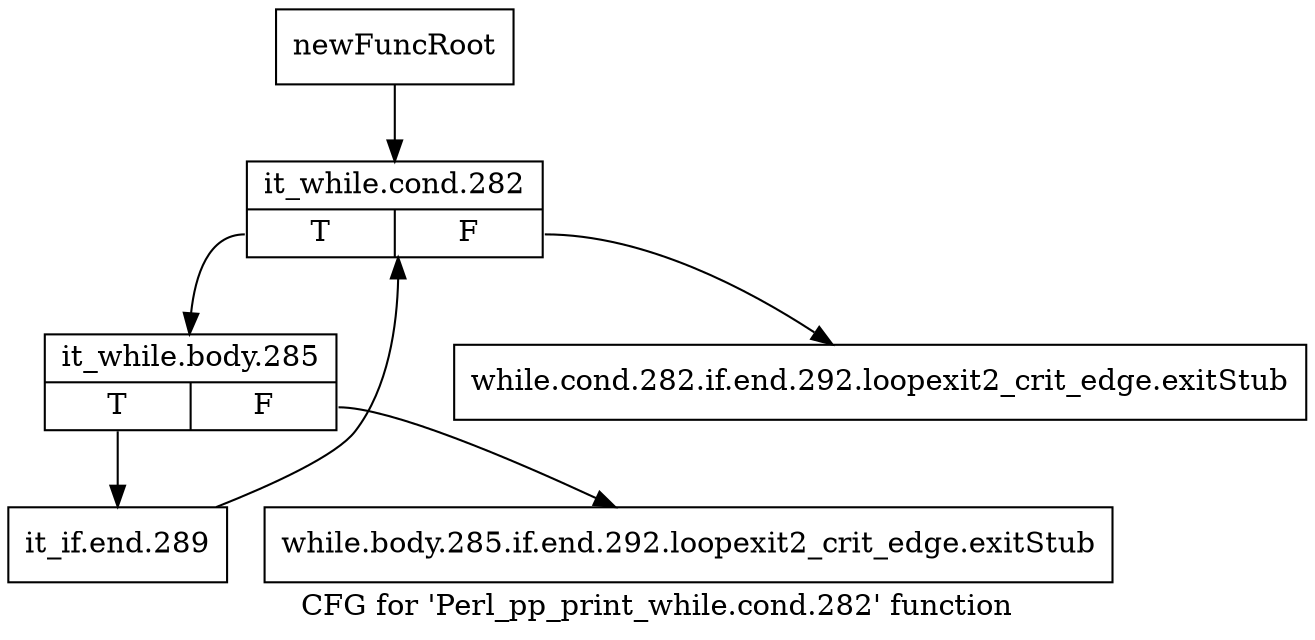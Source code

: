 digraph "CFG for 'Perl_pp_print_while.cond.282' function" {
	label="CFG for 'Perl_pp_print_while.cond.282' function";

	Node0x4f5f990 [shape=record,label="{newFuncRoot}"];
	Node0x4f5f990 -> Node0x4f5fa80;
	Node0x4f5f9e0 [shape=record,label="{while.cond.282.if.end.292.loopexit2_crit_edge.exitStub}"];
	Node0x4f5fa30 [shape=record,label="{while.body.285.if.end.292.loopexit2_crit_edge.exitStub}"];
	Node0x4f5fa80 [shape=record,label="{it_while.cond.282|{<s0>T|<s1>F}}"];
	Node0x4f5fa80:s0 -> Node0x4f5fad0;
	Node0x4f5fa80:s1 -> Node0x4f5f9e0;
	Node0x4f5fad0 [shape=record,label="{it_while.body.285|{<s0>T|<s1>F}}"];
	Node0x4f5fad0:s0 -> Node0x4f5fb20;
	Node0x4f5fad0:s1 -> Node0x4f5fa30;
	Node0x4f5fb20 [shape=record,label="{it_if.end.289}"];
	Node0x4f5fb20 -> Node0x4f5fa80;
}

